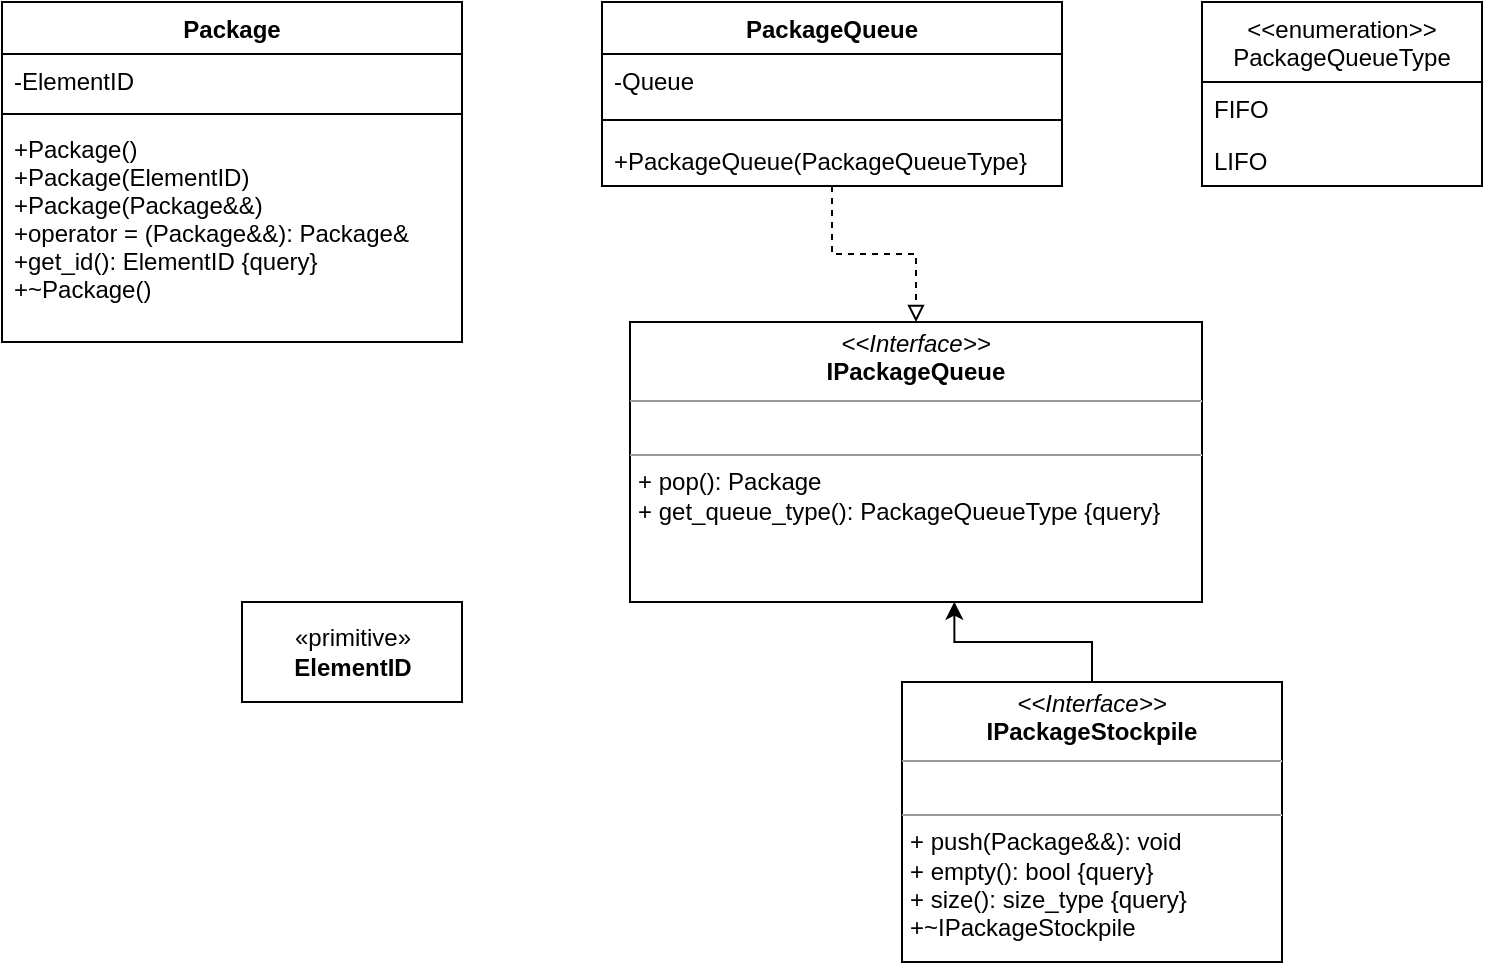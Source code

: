 <mxfile version="15.9.6" type="device"><diagram id="C5RBs43oDa-KdzZeNtuy" name="Page-1"><mxGraphModel dx="965" dy="505" grid="1" gridSize="10" guides="1" tooltips="1" connect="1" arrows="1" fold="1" page="1" pageScale="1" pageWidth="827" pageHeight="1169" math="0" shadow="0"><root><mxCell id="WIyWlLk6GJQsqaUBKTNV-0"/><mxCell id="WIyWlLk6GJQsqaUBKTNV-1" parent="WIyWlLk6GJQsqaUBKTNV-0"/><mxCell id="5ea-SIClOBW71PKjQQkf-34" style="edgeStyle=orthogonalEdgeStyle;rounded=0;orthogonalLoop=1;jettySize=auto;html=1;entryX=0.5;entryY=0;entryDx=0;entryDy=0;endArrow=block;endFill=0;dashed=1;" edge="1" parent="WIyWlLk6GJQsqaUBKTNV-1" source="5ea-SIClOBW71PKjQQkf-1" target="5ea-SIClOBW71PKjQQkf-26"><mxGeometry relative="1" as="geometry"/></mxCell><mxCell id="5ea-SIClOBW71PKjQQkf-1" value="PackageQueue" style="swimlane;fontStyle=1;align=center;verticalAlign=top;childLayout=stackLayout;horizontal=1;startSize=26;horizontalStack=0;resizeParent=1;resizeParentMax=0;resizeLast=0;collapsible=1;marginBottom=0;" vertex="1" parent="WIyWlLk6GJQsqaUBKTNV-1"><mxGeometry x="330" y="30" width="230" height="92" as="geometry"/></mxCell><mxCell id="5ea-SIClOBW71PKjQQkf-6" value="-Queue" style="text;strokeColor=none;fillColor=none;align=left;verticalAlign=top;spacingLeft=4;spacingRight=4;overflow=hidden;rotatable=0;points=[[0,0.5],[1,0.5]];portConstraint=eastwest;" vertex="1" parent="5ea-SIClOBW71PKjQQkf-1"><mxGeometry y="26" width="230" height="26" as="geometry"/></mxCell><mxCell id="5ea-SIClOBW71PKjQQkf-3" value="" style="line;strokeWidth=1;fillColor=none;align=left;verticalAlign=middle;spacingTop=-1;spacingLeft=3;spacingRight=3;rotatable=0;labelPosition=right;points=[];portConstraint=eastwest;" vertex="1" parent="5ea-SIClOBW71PKjQQkf-1"><mxGeometry y="52" width="230" height="14" as="geometry"/></mxCell><mxCell id="5ea-SIClOBW71PKjQQkf-4" value="+PackageQueue(PackageQueueType}" style="text;strokeColor=none;fillColor=none;align=left;verticalAlign=top;spacingLeft=4;spacingRight=4;overflow=hidden;rotatable=0;points=[[0,0.5],[1,0.5]];portConstraint=eastwest;" vertex="1" parent="5ea-SIClOBW71PKjQQkf-1"><mxGeometry y="66" width="230" height="26" as="geometry"/></mxCell><mxCell id="5ea-SIClOBW71PKjQQkf-7" value="Package" style="swimlane;fontStyle=1;align=center;verticalAlign=top;childLayout=stackLayout;horizontal=1;startSize=26;horizontalStack=0;resizeParent=1;resizeParentMax=0;resizeLast=0;collapsible=1;marginBottom=0;" vertex="1" parent="WIyWlLk6GJQsqaUBKTNV-1"><mxGeometry x="30" y="30" width="230" height="170" as="geometry"/></mxCell><mxCell id="5ea-SIClOBW71PKjQQkf-8" value="-ElementID" style="text;strokeColor=none;fillColor=none;align=left;verticalAlign=top;spacingLeft=4;spacingRight=4;overflow=hidden;rotatable=0;points=[[0,0.5],[1,0.5]];portConstraint=eastwest;" vertex="1" parent="5ea-SIClOBW71PKjQQkf-7"><mxGeometry y="26" width="230" height="26" as="geometry"/></mxCell><mxCell id="5ea-SIClOBW71PKjQQkf-9" value="" style="line;strokeWidth=1;fillColor=none;align=left;verticalAlign=middle;spacingTop=-1;spacingLeft=3;spacingRight=3;rotatable=0;labelPosition=right;points=[];portConstraint=eastwest;" vertex="1" parent="5ea-SIClOBW71PKjQQkf-7"><mxGeometry y="52" width="230" height="8" as="geometry"/></mxCell><mxCell id="5ea-SIClOBW71PKjQQkf-10" value="+Package()&#10;+Package(ElementID)&#10;+Package(Package&amp;&amp;)&#10;+operator = (Package&amp;&amp;): Package&amp;&#10;+get_id(): ElementID {query}&#10;+~Package()" style="text;strokeColor=none;fillColor=none;align=left;verticalAlign=top;spacingLeft=4;spacingRight=4;overflow=hidden;rotatable=0;points=[[0,0.5],[1,0.5]];portConstraint=eastwest;" vertex="1" parent="5ea-SIClOBW71PKjQQkf-7"><mxGeometry y="60" width="230" height="110" as="geometry"/></mxCell><mxCell id="5ea-SIClOBW71PKjQQkf-20" value="&lt;&lt;enumeration&gt;&gt;&#10;PackageQueueType" style="swimlane;fontStyle=0;childLayout=stackLayout;horizontal=1;startSize=40;fillColor=none;horizontalStack=0;resizeParent=1;resizeParentMax=0;resizeLast=0;collapsible=1;marginBottom=0;" vertex="1" parent="WIyWlLk6GJQsqaUBKTNV-1"><mxGeometry x="630" y="30" width="140" height="92" as="geometry"/></mxCell><mxCell id="5ea-SIClOBW71PKjQQkf-21" value="FIFO" style="text;strokeColor=none;fillColor=none;align=left;verticalAlign=top;spacingLeft=4;spacingRight=4;overflow=hidden;rotatable=0;points=[[0,0.5],[1,0.5]];portConstraint=eastwest;" vertex="1" parent="5ea-SIClOBW71PKjQQkf-20"><mxGeometry y="40" width="140" height="26" as="geometry"/></mxCell><mxCell id="5ea-SIClOBW71PKjQQkf-22" value="LIFO" style="text;strokeColor=none;fillColor=none;align=left;verticalAlign=top;spacingLeft=4;spacingRight=4;overflow=hidden;rotatable=0;points=[[0,0.5],[1,0.5]];portConstraint=eastwest;" vertex="1" parent="5ea-SIClOBW71PKjQQkf-20"><mxGeometry y="66" width="140" height="26" as="geometry"/></mxCell><mxCell id="5ea-SIClOBW71PKjQQkf-26" value="&lt;p style=&quot;margin: 0px ; margin-top: 4px ; text-align: center&quot;&gt;&lt;i&gt;&amp;lt;&amp;lt;Interface&amp;gt;&amp;gt;&lt;/i&gt;&lt;br&gt;&lt;b&gt;IPackageQueue&lt;/b&gt;&lt;/p&gt;&lt;hr size=&quot;1&quot;&gt;&lt;p style=&quot;margin: 0px ; margin-left: 4px&quot;&gt;&lt;br&gt;&lt;/p&gt;&lt;hr size=&quot;1&quot;&gt;&lt;p style=&quot;margin: 0px ; margin-left: 4px&quot;&gt;+ pop(): Package&lt;br&gt;+ get_queue_type(): PackageQueueType {query}&lt;/p&gt;" style="verticalAlign=top;align=left;overflow=fill;fontSize=12;fontFamily=Helvetica;html=1;" vertex="1" parent="WIyWlLk6GJQsqaUBKTNV-1"><mxGeometry x="344" y="190" width="286" height="140" as="geometry"/></mxCell><mxCell id="5ea-SIClOBW71PKjQQkf-31" style="edgeStyle=orthogonalEdgeStyle;rounded=0;orthogonalLoop=1;jettySize=auto;html=1;entryX=0.567;entryY=0.999;entryDx=0;entryDy=0;entryPerimeter=0;" edge="1" parent="WIyWlLk6GJQsqaUBKTNV-1" source="5ea-SIClOBW71PKjQQkf-27" target="5ea-SIClOBW71PKjQQkf-26"><mxGeometry relative="1" as="geometry"/></mxCell><mxCell id="5ea-SIClOBW71PKjQQkf-27" value="&lt;p style=&quot;margin: 0px ; margin-top: 4px ; text-align: center&quot;&gt;&lt;i&gt;&amp;lt;&amp;lt;Interface&amp;gt;&amp;gt;&lt;/i&gt;&lt;br&gt;&lt;b&gt;IPackageStockpile&lt;/b&gt;&lt;/p&gt;&lt;hr size=&quot;1&quot;&gt;&lt;p style=&quot;margin: 0px ; margin-left: 4px&quot;&gt;&lt;br&gt;&lt;/p&gt;&lt;hr size=&quot;1&quot;&gt;&lt;p style=&quot;margin: 0px ; margin-left: 4px&quot;&gt;+ push(Package&amp;amp;&amp;amp;): void&lt;br&gt;+ empty(): bool {query}&lt;/p&gt;&lt;p style=&quot;margin: 0px ; margin-left: 4px&quot;&gt;+ size(): size_type {query}&lt;/p&gt;&lt;p style=&quot;margin: 0px ; margin-left: 4px&quot;&gt;+~IPackageStockpile&lt;/p&gt;" style="verticalAlign=top;align=left;overflow=fill;fontSize=12;fontFamily=Helvetica;html=1;" vertex="1" parent="WIyWlLk6GJQsqaUBKTNV-1"><mxGeometry x="480" y="370" width="190" height="140" as="geometry"/></mxCell><mxCell id="5ea-SIClOBW71PKjQQkf-29" value="«primitive»&lt;br&gt;&lt;b&gt;ElementID&lt;/b&gt;" style="html=1;" vertex="1" parent="WIyWlLk6GJQsqaUBKTNV-1"><mxGeometry x="150" y="330" width="110" height="50" as="geometry"/></mxCell></root></mxGraphModel></diagram></mxfile>